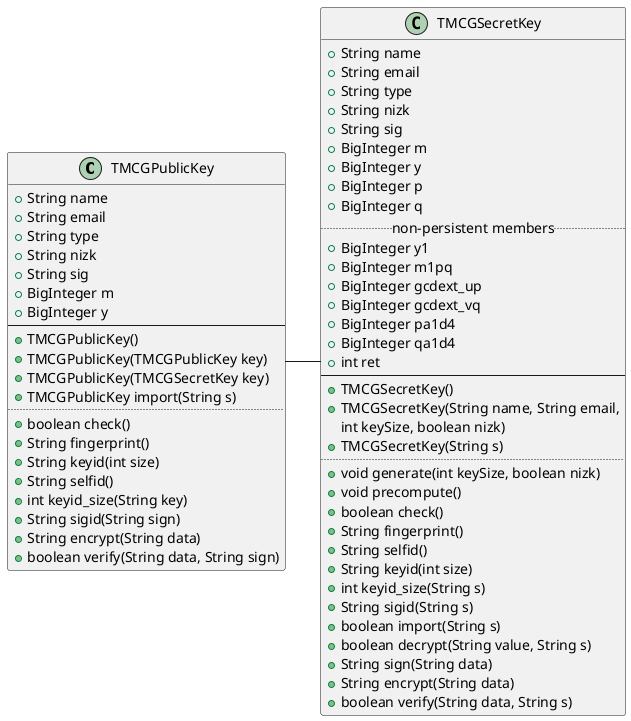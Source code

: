 @startuml

class TMCGPublicKey {
    +String name
    +String email
    +String type
    +String nizk
    +String sig
    +BigInteger m
    +BigInteger y
    --
    +TMCGPublicKey()
    +TMCGPublicKey(TMCGPublicKey key)
    +TMCGPublicKey(TMCGSecretKey key)
    +TMCGPublicKey import(String s)
    ..
    +boolean check()
    +String fingerprint()
    +String keyid(int size)
    +String selfid()
    +int keyid_size(String key)
    +String sigid(String sign)
    +String encrypt(String data)
    +boolean verify(String data, String sign)
}

class TMCGSecretKey {
    +String name
    +String email
    +String type
    +String nizk
    +String sig
    +BigInteger m
    +BigInteger y
    +BigInteger p
    +BigInteger q
    .. non-persistent members ..
    +BigInteger y1
    +BigInteger m1pq
    +BigInteger gcdext_up
    +BigInteger gcdext_vq
    +BigInteger pa1d4
    +BigInteger qa1d4
    +int ret
    --
    +TMCGSecretKey()
    +TMCGSecretKey(String name, String email,
                   int keySize, boolean nizk)
    +TMCGSecretKey(String s)
    ..
    +void generate(int keySize, boolean nizk)
    +void precompute()
    +boolean check()
    +String fingerprint()
    +String selfid()
    +String keyid(int size)
    +int keyid_size(String s)
    +String sigid(String s)
    +boolean import(String s)
    +boolean decrypt(String value, String s)
    +String sign(String data)
    +String encrypt(String data)
    +boolean verify(String data, String s)
}

TMCGPublicKey - TMCGSecretKey

@enduml